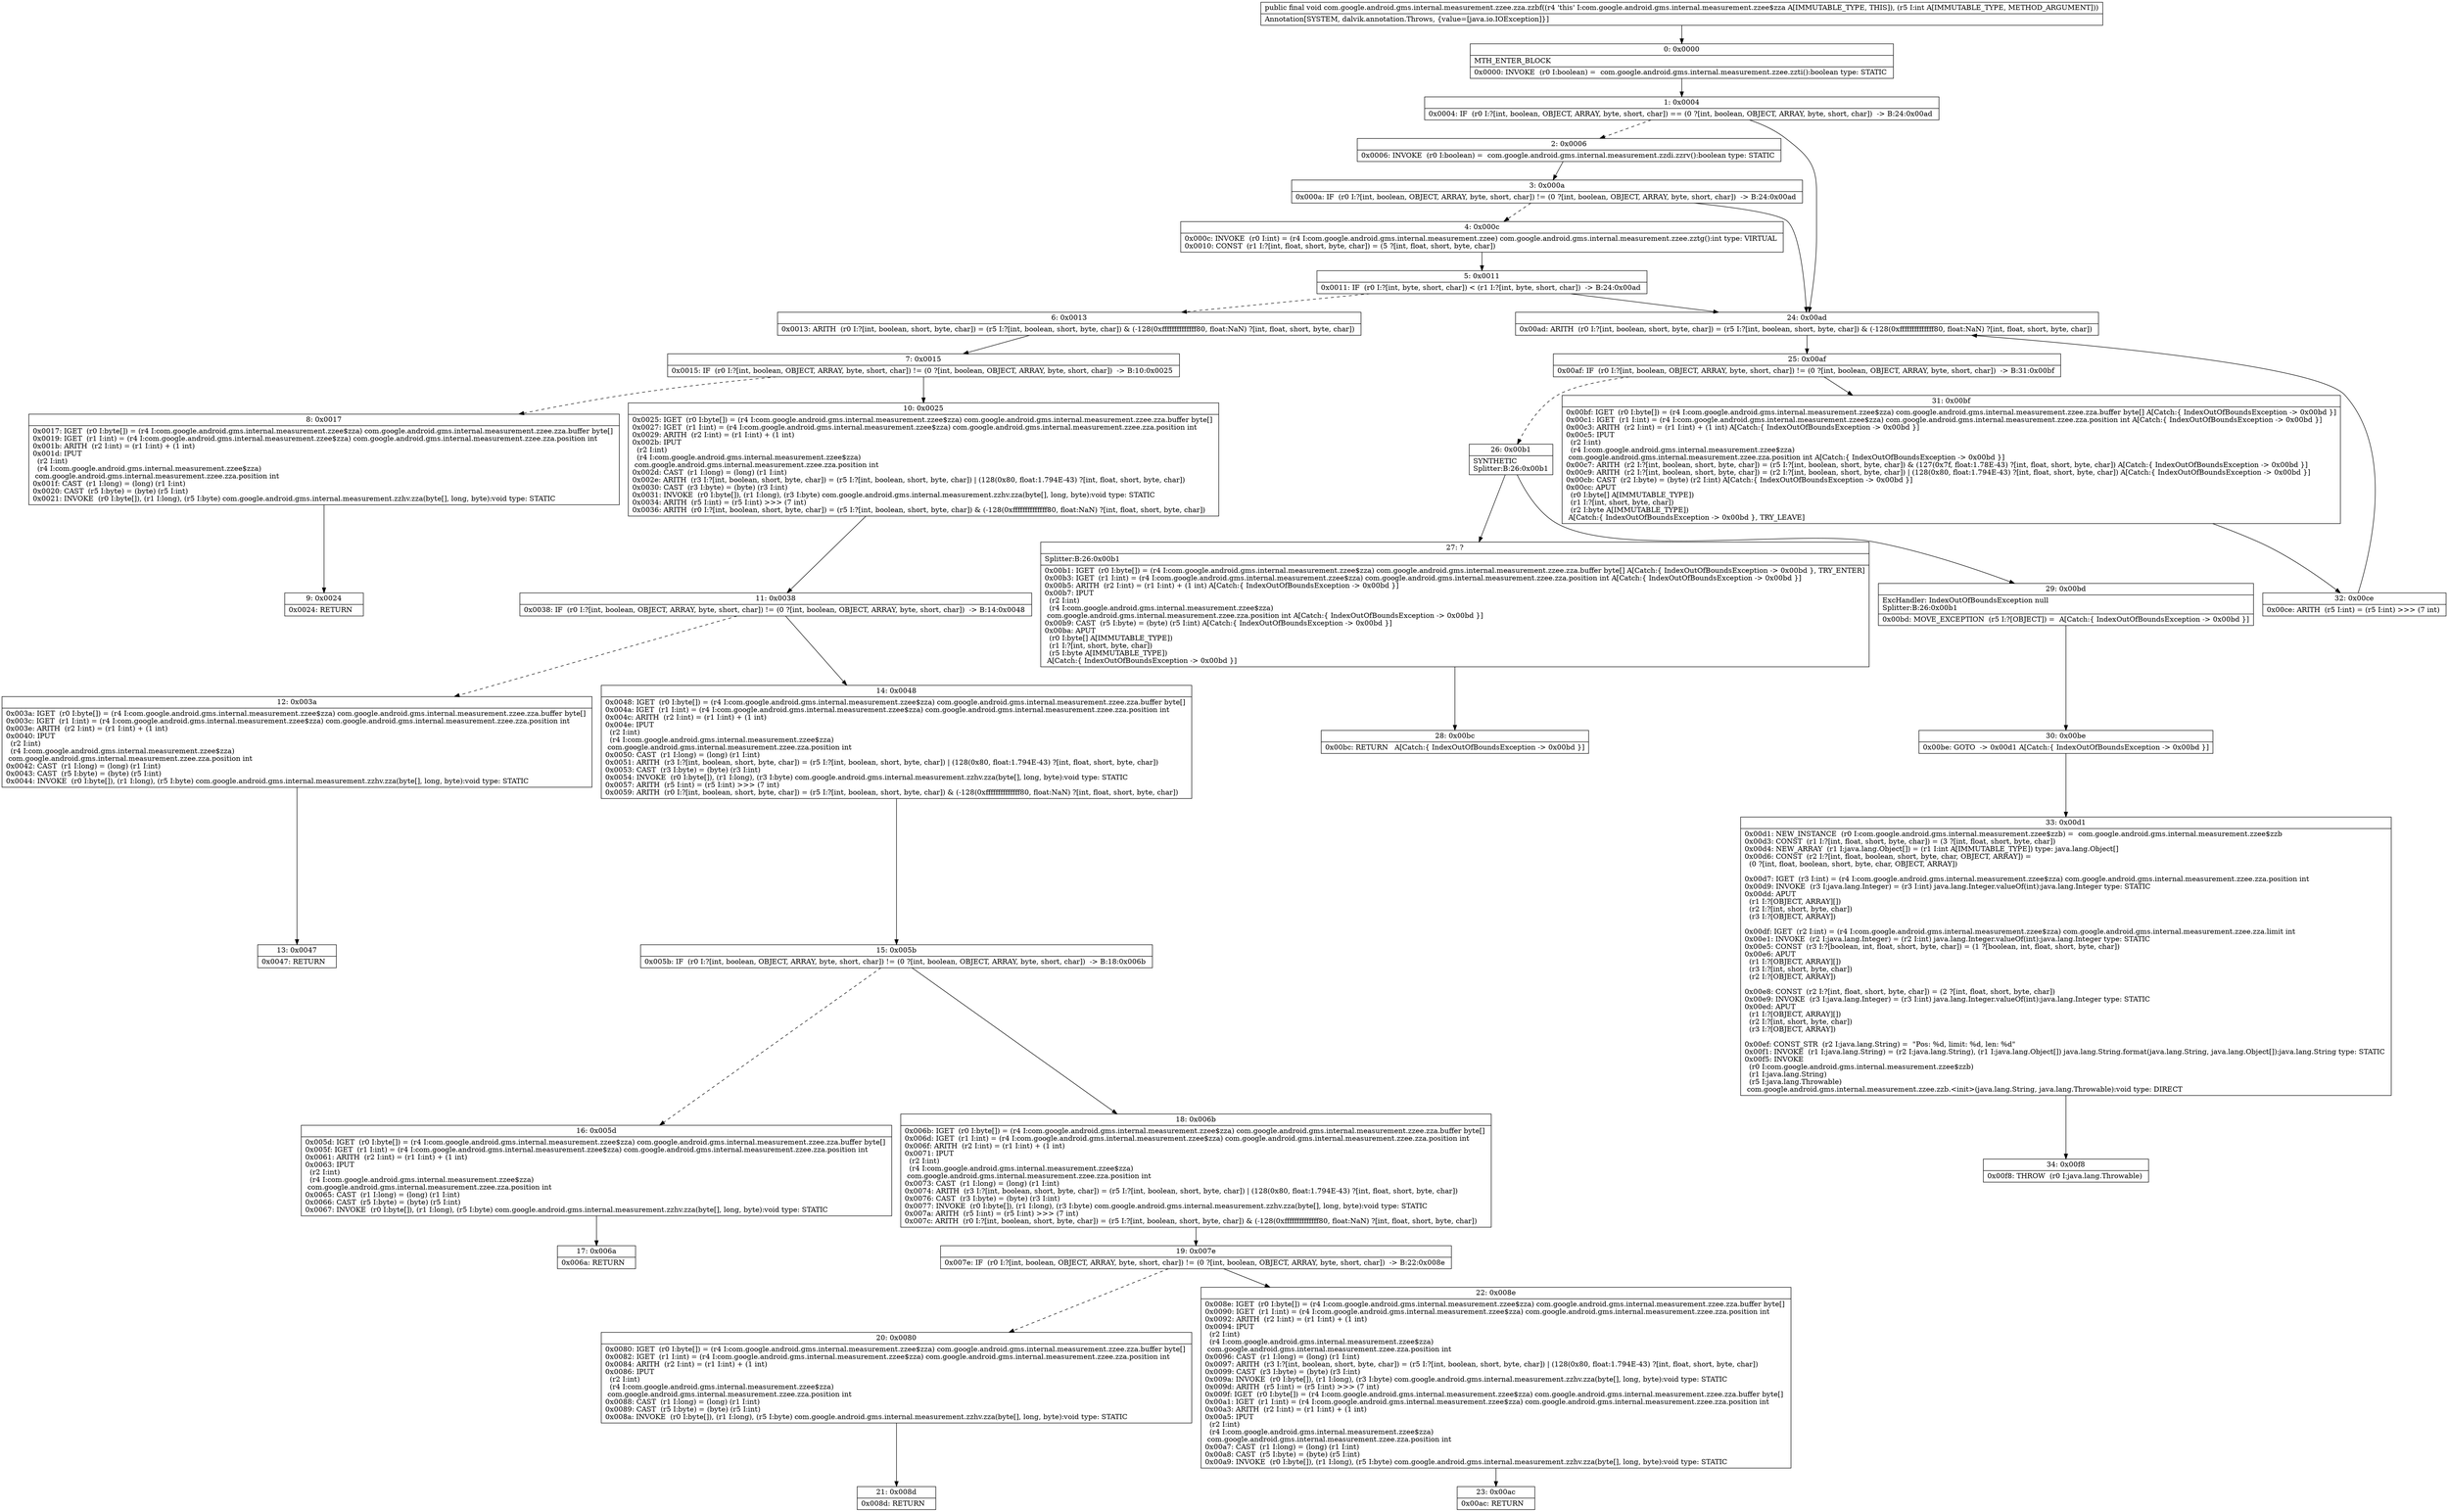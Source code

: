 digraph "CFG forcom.google.android.gms.internal.measurement.zzee.zza.zzbf(I)V" {
Node_0 [shape=record,label="{0\:\ 0x0000|MTH_ENTER_BLOCK\l|0x0000: INVOKE  (r0 I:boolean) =  com.google.android.gms.internal.measurement.zzee.zzti():boolean type: STATIC \l}"];
Node_1 [shape=record,label="{1\:\ 0x0004|0x0004: IF  (r0 I:?[int, boolean, OBJECT, ARRAY, byte, short, char]) == (0 ?[int, boolean, OBJECT, ARRAY, byte, short, char])  \-\> B:24:0x00ad \l}"];
Node_2 [shape=record,label="{2\:\ 0x0006|0x0006: INVOKE  (r0 I:boolean) =  com.google.android.gms.internal.measurement.zzdi.zzrv():boolean type: STATIC \l}"];
Node_3 [shape=record,label="{3\:\ 0x000a|0x000a: IF  (r0 I:?[int, boolean, OBJECT, ARRAY, byte, short, char]) != (0 ?[int, boolean, OBJECT, ARRAY, byte, short, char])  \-\> B:24:0x00ad \l}"];
Node_4 [shape=record,label="{4\:\ 0x000c|0x000c: INVOKE  (r0 I:int) = (r4 I:com.google.android.gms.internal.measurement.zzee) com.google.android.gms.internal.measurement.zzee.zztg():int type: VIRTUAL \l0x0010: CONST  (r1 I:?[int, float, short, byte, char]) = (5 ?[int, float, short, byte, char]) \l}"];
Node_5 [shape=record,label="{5\:\ 0x0011|0x0011: IF  (r0 I:?[int, byte, short, char]) \< (r1 I:?[int, byte, short, char])  \-\> B:24:0x00ad \l}"];
Node_6 [shape=record,label="{6\:\ 0x0013|0x0013: ARITH  (r0 I:?[int, boolean, short, byte, char]) = (r5 I:?[int, boolean, short, byte, char]) & (\-128(0xffffffffffffff80, float:NaN) ?[int, float, short, byte, char]) \l}"];
Node_7 [shape=record,label="{7\:\ 0x0015|0x0015: IF  (r0 I:?[int, boolean, OBJECT, ARRAY, byte, short, char]) != (0 ?[int, boolean, OBJECT, ARRAY, byte, short, char])  \-\> B:10:0x0025 \l}"];
Node_8 [shape=record,label="{8\:\ 0x0017|0x0017: IGET  (r0 I:byte[]) = (r4 I:com.google.android.gms.internal.measurement.zzee$zza) com.google.android.gms.internal.measurement.zzee.zza.buffer byte[] \l0x0019: IGET  (r1 I:int) = (r4 I:com.google.android.gms.internal.measurement.zzee$zza) com.google.android.gms.internal.measurement.zzee.zza.position int \l0x001b: ARITH  (r2 I:int) = (r1 I:int) + (1 int) \l0x001d: IPUT  \l  (r2 I:int)\l  (r4 I:com.google.android.gms.internal.measurement.zzee$zza)\l com.google.android.gms.internal.measurement.zzee.zza.position int \l0x001f: CAST  (r1 I:long) = (long) (r1 I:int) \l0x0020: CAST  (r5 I:byte) = (byte) (r5 I:int) \l0x0021: INVOKE  (r0 I:byte[]), (r1 I:long), (r5 I:byte) com.google.android.gms.internal.measurement.zzhv.zza(byte[], long, byte):void type: STATIC \l}"];
Node_9 [shape=record,label="{9\:\ 0x0024|0x0024: RETURN   \l}"];
Node_10 [shape=record,label="{10\:\ 0x0025|0x0025: IGET  (r0 I:byte[]) = (r4 I:com.google.android.gms.internal.measurement.zzee$zza) com.google.android.gms.internal.measurement.zzee.zza.buffer byte[] \l0x0027: IGET  (r1 I:int) = (r4 I:com.google.android.gms.internal.measurement.zzee$zza) com.google.android.gms.internal.measurement.zzee.zza.position int \l0x0029: ARITH  (r2 I:int) = (r1 I:int) + (1 int) \l0x002b: IPUT  \l  (r2 I:int)\l  (r4 I:com.google.android.gms.internal.measurement.zzee$zza)\l com.google.android.gms.internal.measurement.zzee.zza.position int \l0x002d: CAST  (r1 I:long) = (long) (r1 I:int) \l0x002e: ARITH  (r3 I:?[int, boolean, short, byte, char]) = (r5 I:?[int, boolean, short, byte, char]) \| (128(0x80, float:1.794E\-43) ?[int, float, short, byte, char]) \l0x0030: CAST  (r3 I:byte) = (byte) (r3 I:int) \l0x0031: INVOKE  (r0 I:byte[]), (r1 I:long), (r3 I:byte) com.google.android.gms.internal.measurement.zzhv.zza(byte[], long, byte):void type: STATIC \l0x0034: ARITH  (r5 I:int) = (r5 I:int) \>\>\> (7 int) \l0x0036: ARITH  (r0 I:?[int, boolean, short, byte, char]) = (r5 I:?[int, boolean, short, byte, char]) & (\-128(0xffffffffffffff80, float:NaN) ?[int, float, short, byte, char]) \l}"];
Node_11 [shape=record,label="{11\:\ 0x0038|0x0038: IF  (r0 I:?[int, boolean, OBJECT, ARRAY, byte, short, char]) != (0 ?[int, boolean, OBJECT, ARRAY, byte, short, char])  \-\> B:14:0x0048 \l}"];
Node_12 [shape=record,label="{12\:\ 0x003a|0x003a: IGET  (r0 I:byte[]) = (r4 I:com.google.android.gms.internal.measurement.zzee$zza) com.google.android.gms.internal.measurement.zzee.zza.buffer byte[] \l0x003c: IGET  (r1 I:int) = (r4 I:com.google.android.gms.internal.measurement.zzee$zza) com.google.android.gms.internal.measurement.zzee.zza.position int \l0x003e: ARITH  (r2 I:int) = (r1 I:int) + (1 int) \l0x0040: IPUT  \l  (r2 I:int)\l  (r4 I:com.google.android.gms.internal.measurement.zzee$zza)\l com.google.android.gms.internal.measurement.zzee.zza.position int \l0x0042: CAST  (r1 I:long) = (long) (r1 I:int) \l0x0043: CAST  (r5 I:byte) = (byte) (r5 I:int) \l0x0044: INVOKE  (r0 I:byte[]), (r1 I:long), (r5 I:byte) com.google.android.gms.internal.measurement.zzhv.zza(byte[], long, byte):void type: STATIC \l}"];
Node_13 [shape=record,label="{13\:\ 0x0047|0x0047: RETURN   \l}"];
Node_14 [shape=record,label="{14\:\ 0x0048|0x0048: IGET  (r0 I:byte[]) = (r4 I:com.google.android.gms.internal.measurement.zzee$zza) com.google.android.gms.internal.measurement.zzee.zza.buffer byte[] \l0x004a: IGET  (r1 I:int) = (r4 I:com.google.android.gms.internal.measurement.zzee$zza) com.google.android.gms.internal.measurement.zzee.zza.position int \l0x004c: ARITH  (r2 I:int) = (r1 I:int) + (1 int) \l0x004e: IPUT  \l  (r2 I:int)\l  (r4 I:com.google.android.gms.internal.measurement.zzee$zza)\l com.google.android.gms.internal.measurement.zzee.zza.position int \l0x0050: CAST  (r1 I:long) = (long) (r1 I:int) \l0x0051: ARITH  (r3 I:?[int, boolean, short, byte, char]) = (r5 I:?[int, boolean, short, byte, char]) \| (128(0x80, float:1.794E\-43) ?[int, float, short, byte, char]) \l0x0053: CAST  (r3 I:byte) = (byte) (r3 I:int) \l0x0054: INVOKE  (r0 I:byte[]), (r1 I:long), (r3 I:byte) com.google.android.gms.internal.measurement.zzhv.zza(byte[], long, byte):void type: STATIC \l0x0057: ARITH  (r5 I:int) = (r5 I:int) \>\>\> (7 int) \l0x0059: ARITH  (r0 I:?[int, boolean, short, byte, char]) = (r5 I:?[int, boolean, short, byte, char]) & (\-128(0xffffffffffffff80, float:NaN) ?[int, float, short, byte, char]) \l}"];
Node_15 [shape=record,label="{15\:\ 0x005b|0x005b: IF  (r0 I:?[int, boolean, OBJECT, ARRAY, byte, short, char]) != (0 ?[int, boolean, OBJECT, ARRAY, byte, short, char])  \-\> B:18:0x006b \l}"];
Node_16 [shape=record,label="{16\:\ 0x005d|0x005d: IGET  (r0 I:byte[]) = (r4 I:com.google.android.gms.internal.measurement.zzee$zza) com.google.android.gms.internal.measurement.zzee.zza.buffer byte[] \l0x005f: IGET  (r1 I:int) = (r4 I:com.google.android.gms.internal.measurement.zzee$zza) com.google.android.gms.internal.measurement.zzee.zza.position int \l0x0061: ARITH  (r2 I:int) = (r1 I:int) + (1 int) \l0x0063: IPUT  \l  (r2 I:int)\l  (r4 I:com.google.android.gms.internal.measurement.zzee$zza)\l com.google.android.gms.internal.measurement.zzee.zza.position int \l0x0065: CAST  (r1 I:long) = (long) (r1 I:int) \l0x0066: CAST  (r5 I:byte) = (byte) (r5 I:int) \l0x0067: INVOKE  (r0 I:byte[]), (r1 I:long), (r5 I:byte) com.google.android.gms.internal.measurement.zzhv.zza(byte[], long, byte):void type: STATIC \l}"];
Node_17 [shape=record,label="{17\:\ 0x006a|0x006a: RETURN   \l}"];
Node_18 [shape=record,label="{18\:\ 0x006b|0x006b: IGET  (r0 I:byte[]) = (r4 I:com.google.android.gms.internal.measurement.zzee$zza) com.google.android.gms.internal.measurement.zzee.zza.buffer byte[] \l0x006d: IGET  (r1 I:int) = (r4 I:com.google.android.gms.internal.measurement.zzee$zza) com.google.android.gms.internal.measurement.zzee.zza.position int \l0x006f: ARITH  (r2 I:int) = (r1 I:int) + (1 int) \l0x0071: IPUT  \l  (r2 I:int)\l  (r4 I:com.google.android.gms.internal.measurement.zzee$zza)\l com.google.android.gms.internal.measurement.zzee.zza.position int \l0x0073: CAST  (r1 I:long) = (long) (r1 I:int) \l0x0074: ARITH  (r3 I:?[int, boolean, short, byte, char]) = (r5 I:?[int, boolean, short, byte, char]) \| (128(0x80, float:1.794E\-43) ?[int, float, short, byte, char]) \l0x0076: CAST  (r3 I:byte) = (byte) (r3 I:int) \l0x0077: INVOKE  (r0 I:byte[]), (r1 I:long), (r3 I:byte) com.google.android.gms.internal.measurement.zzhv.zza(byte[], long, byte):void type: STATIC \l0x007a: ARITH  (r5 I:int) = (r5 I:int) \>\>\> (7 int) \l0x007c: ARITH  (r0 I:?[int, boolean, short, byte, char]) = (r5 I:?[int, boolean, short, byte, char]) & (\-128(0xffffffffffffff80, float:NaN) ?[int, float, short, byte, char]) \l}"];
Node_19 [shape=record,label="{19\:\ 0x007e|0x007e: IF  (r0 I:?[int, boolean, OBJECT, ARRAY, byte, short, char]) != (0 ?[int, boolean, OBJECT, ARRAY, byte, short, char])  \-\> B:22:0x008e \l}"];
Node_20 [shape=record,label="{20\:\ 0x0080|0x0080: IGET  (r0 I:byte[]) = (r4 I:com.google.android.gms.internal.measurement.zzee$zza) com.google.android.gms.internal.measurement.zzee.zza.buffer byte[] \l0x0082: IGET  (r1 I:int) = (r4 I:com.google.android.gms.internal.measurement.zzee$zza) com.google.android.gms.internal.measurement.zzee.zza.position int \l0x0084: ARITH  (r2 I:int) = (r1 I:int) + (1 int) \l0x0086: IPUT  \l  (r2 I:int)\l  (r4 I:com.google.android.gms.internal.measurement.zzee$zza)\l com.google.android.gms.internal.measurement.zzee.zza.position int \l0x0088: CAST  (r1 I:long) = (long) (r1 I:int) \l0x0089: CAST  (r5 I:byte) = (byte) (r5 I:int) \l0x008a: INVOKE  (r0 I:byte[]), (r1 I:long), (r5 I:byte) com.google.android.gms.internal.measurement.zzhv.zza(byte[], long, byte):void type: STATIC \l}"];
Node_21 [shape=record,label="{21\:\ 0x008d|0x008d: RETURN   \l}"];
Node_22 [shape=record,label="{22\:\ 0x008e|0x008e: IGET  (r0 I:byte[]) = (r4 I:com.google.android.gms.internal.measurement.zzee$zza) com.google.android.gms.internal.measurement.zzee.zza.buffer byte[] \l0x0090: IGET  (r1 I:int) = (r4 I:com.google.android.gms.internal.measurement.zzee$zza) com.google.android.gms.internal.measurement.zzee.zza.position int \l0x0092: ARITH  (r2 I:int) = (r1 I:int) + (1 int) \l0x0094: IPUT  \l  (r2 I:int)\l  (r4 I:com.google.android.gms.internal.measurement.zzee$zza)\l com.google.android.gms.internal.measurement.zzee.zza.position int \l0x0096: CAST  (r1 I:long) = (long) (r1 I:int) \l0x0097: ARITH  (r3 I:?[int, boolean, short, byte, char]) = (r5 I:?[int, boolean, short, byte, char]) \| (128(0x80, float:1.794E\-43) ?[int, float, short, byte, char]) \l0x0099: CAST  (r3 I:byte) = (byte) (r3 I:int) \l0x009a: INVOKE  (r0 I:byte[]), (r1 I:long), (r3 I:byte) com.google.android.gms.internal.measurement.zzhv.zza(byte[], long, byte):void type: STATIC \l0x009d: ARITH  (r5 I:int) = (r5 I:int) \>\>\> (7 int) \l0x009f: IGET  (r0 I:byte[]) = (r4 I:com.google.android.gms.internal.measurement.zzee$zza) com.google.android.gms.internal.measurement.zzee.zza.buffer byte[] \l0x00a1: IGET  (r1 I:int) = (r4 I:com.google.android.gms.internal.measurement.zzee$zza) com.google.android.gms.internal.measurement.zzee.zza.position int \l0x00a3: ARITH  (r2 I:int) = (r1 I:int) + (1 int) \l0x00a5: IPUT  \l  (r2 I:int)\l  (r4 I:com.google.android.gms.internal.measurement.zzee$zza)\l com.google.android.gms.internal.measurement.zzee.zza.position int \l0x00a7: CAST  (r1 I:long) = (long) (r1 I:int) \l0x00a8: CAST  (r5 I:byte) = (byte) (r5 I:int) \l0x00a9: INVOKE  (r0 I:byte[]), (r1 I:long), (r5 I:byte) com.google.android.gms.internal.measurement.zzhv.zza(byte[], long, byte):void type: STATIC \l}"];
Node_23 [shape=record,label="{23\:\ 0x00ac|0x00ac: RETURN   \l}"];
Node_24 [shape=record,label="{24\:\ 0x00ad|0x00ad: ARITH  (r0 I:?[int, boolean, short, byte, char]) = (r5 I:?[int, boolean, short, byte, char]) & (\-128(0xffffffffffffff80, float:NaN) ?[int, float, short, byte, char]) \l}"];
Node_25 [shape=record,label="{25\:\ 0x00af|0x00af: IF  (r0 I:?[int, boolean, OBJECT, ARRAY, byte, short, char]) != (0 ?[int, boolean, OBJECT, ARRAY, byte, short, char])  \-\> B:31:0x00bf \l}"];
Node_26 [shape=record,label="{26\:\ 0x00b1|SYNTHETIC\lSplitter:B:26:0x00b1\l}"];
Node_27 [shape=record,label="{27\:\ ?|Splitter:B:26:0x00b1\l|0x00b1: IGET  (r0 I:byte[]) = (r4 I:com.google.android.gms.internal.measurement.zzee$zza) com.google.android.gms.internal.measurement.zzee.zza.buffer byte[] A[Catch:\{ IndexOutOfBoundsException \-\> 0x00bd \}, TRY_ENTER]\l0x00b3: IGET  (r1 I:int) = (r4 I:com.google.android.gms.internal.measurement.zzee$zza) com.google.android.gms.internal.measurement.zzee.zza.position int A[Catch:\{ IndexOutOfBoundsException \-\> 0x00bd \}]\l0x00b5: ARITH  (r2 I:int) = (r1 I:int) + (1 int) A[Catch:\{ IndexOutOfBoundsException \-\> 0x00bd \}]\l0x00b7: IPUT  \l  (r2 I:int)\l  (r4 I:com.google.android.gms.internal.measurement.zzee$zza)\l com.google.android.gms.internal.measurement.zzee.zza.position int A[Catch:\{ IndexOutOfBoundsException \-\> 0x00bd \}]\l0x00b9: CAST  (r5 I:byte) = (byte) (r5 I:int) A[Catch:\{ IndexOutOfBoundsException \-\> 0x00bd \}]\l0x00ba: APUT  \l  (r0 I:byte[] A[IMMUTABLE_TYPE])\l  (r1 I:?[int, short, byte, char])\l  (r5 I:byte A[IMMUTABLE_TYPE])\l A[Catch:\{ IndexOutOfBoundsException \-\> 0x00bd \}]\l}"];
Node_28 [shape=record,label="{28\:\ 0x00bc|0x00bc: RETURN   A[Catch:\{ IndexOutOfBoundsException \-\> 0x00bd \}]\l}"];
Node_29 [shape=record,label="{29\:\ 0x00bd|ExcHandler: IndexOutOfBoundsException null\lSplitter:B:26:0x00b1\l|0x00bd: MOVE_EXCEPTION  (r5 I:?[OBJECT]) =  A[Catch:\{ IndexOutOfBoundsException \-\> 0x00bd \}]\l}"];
Node_30 [shape=record,label="{30\:\ 0x00be|0x00be: GOTO  \-\> 0x00d1 A[Catch:\{ IndexOutOfBoundsException \-\> 0x00bd \}]\l}"];
Node_31 [shape=record,label="{31\:\ 0x00bf|0x00bf: IGET  (r0 I:byte[]) = (r4 I:com.google.android.gms.internal.measurement.zzee$zza) com.google.android.gms.internal.measurement.zzee.zza.buffer byte[] A[Catch:\{ IndexOutOfBoundsException \-\> 0x00bd \}]\l0x00c1: IGET  (r1 I:int) = (r4 I:com.google.android.gms.internal.measurement.zzee$zza) com.google.android.gms.internal.measurement.zzee.zza.position int A[Catch:\{ IndexOutOfBoundsException \-\> 0x00bd \}]\l0x00c3: ARITH  (r2 I:int) = (r1 I:int) + (1 int) A[Catch:\{ IndexOutOfBoundsException \-\> 0x00bd \}]\l0x00c5: IPUT  \l  (r2 I:int)\l  (r4 I:com.google.android.gms.internal.measurement.zzee$zza)\l com.google.android.gms.internal.measurement.zzee.zza.position int A[Catch:\{ IndexOutOfBoundsException \-\> 0x00bd \}]\l0x00c7: ARITH  (r2 I:?[int, boolean, short, byte, char]) = (r5 I:?[int, boolean, short, byte, char]) & (127(0x7f, float:1.78E\-43) ?[int, float, short, byte, char]) A[Catch:\{ IndexOutOfBoundsException \-\> 0x00bd \}]\l0x00c9: ARITH  (r2 I:?[int, boolean, short, byte, char]) = (r2 I:?[int, boolean, short, byte, char]) \| (128(0x80, float:1.794E\-43) ?[int, float, short, byte, char]) A[Catch:\{ IndexOutOfBoundsException \-\> 0x00bd \}]\l0x00cb: CAST  (r2 I:byte) = (byte) (r2 I:int) A[Catch:\{ IndexOutOfBoundsException \-\> 0x00bd \}]\l0x00cc: APUT  \l  (r0 I:byte[] A[IMMUTABLE_TYPE])\l  (r1 I:?[int, short, byte, char])\l  (r2 I:byte A[IMMUTABLE_TYPE])\l A[Catch:\{ IndexOutOfBoundsException \-\> 0x00bd \}, TRY_LEAVE]\l}"];
Node_32 [shape=record,label="{32\:\ 0x00ce|0x00ce: ARITH  (r5 I:int) = (r5 I:int) \>\>\> (7 int) \l}"];
Node_33 [shape=record,label="{33\:\ 0x00d1|0x00d1: NEW_INSTANCE  (r0 I:com.google.android.gms.internal.measurement.zzee$zzb) =  com.google.android.gms.internal.measurement.zzee$zzb \l0x00d3: CONST  (r1 I:?[int, float, short, byte, char]) = (3 ?[int, float, short, byte, char]) \l0x00d4: NEW_ARRAY  (r1 I:java.lang.Object[]) = (r1 I:int A[IMMUTABLE_TYPE]) type: java.lang.Object[] \l0x00d6: CONST  (r2 I:?[int, float, boolean, short, byte, char, OBJECT, ARRAY]) = \l  (0 ?[int, float, boolean, short, byte, char, OBJECT, ARRAY])\l \l0x00d7: IGET  (r3 I:int) = (r4 I:com.google.android.gms.internal.measurement.zzee$zza) com.google.android.gms.internal.measurement.zzee.zza.position int \l0x00d9: INVOKE  (r3 I:java.lang.Integer) = (r3 I:int) java.lang.Integer.valueOf(int):java.lang.Integer type: STATIC \l0x00dd: APUT  \l  (r1 I:?[OBJECT, ARRAY][])\l  (r2 I:?[int, short, byte, char])\l  (r3 I:?[OBJECT, ARRAY])\l \l0x00df: IGET  (r2 I:int) = (r4 I:com.google.android.gms.internal.measurement.zzee$zza) com.google.android.gms.internal.measurement.zzee.zza.limit int \l0x00e1: INVOKE  (r2 I:java.lang.Integer) = (r2 I:int) java.lang.Integer.valueOf(int):java.lang.Integer type: STATIC \l0x00e5: CONST  (r3 I:?[boolean, int, float, short, byte, char]) = (1 ?[boolean, int, float, short, byte, char]) \l0x00e6: APUT  \l  (r1 I:?[OBJECT, ARRAY][])\l  (r3 I:?[int, short, byte, char])\l  (r2 I:?[OBJECT, ARRAY])\l \l0x00e8: CONST  (r2 I:?[int, float, short, byte, char]) = (2 ?[int, float, short, byte, char]) \l0x00e9: INVOKE  (r3 I:java.lang.Integer) = (r3 I:int) java.lang.Integer.valueOf(int):java.lang.Integer type: STATIC \l0x00ed: APUT  \l  (r1 I:?[OBJECT, ARRAY][])\l  (r2 I:?[int, short, byte, char])\l  (r3 I:?[OBJECT, ARRAY])\l \l0x00ef: CONST_STR  (r2 I:java.lang.String) =  \"Pos: %d, limit: %d, len: %d\" \l0x00f1: INVOKE  (r1 I:java.lang.String) = (r2 I:java.lang.String), (r1 I:java.lang.Object[]) java.lang.String.format(java.lang.String, java.lang.Object[]):java.lang.String type: STATIC \l0x00f5: INVOKE  \l  (r0 I:com.google.android.gms.internal.measurement.zzee$zzb)\l  (r1 I:java.lang.String)\l  (r5 I:java.lang.Throwable)\l com.google.android.gms.internal.measurement.zzee.zzb.\<init\>(java.lang.String, java.lang.Throwable):void type: DIRECT \l}"];
Node_34 [shape=record,label="{34\:\ 0x00f8|0x00f8: THROW  (r0 I:java.lang.Throwable) \l}"];
MethodNode[shape=record,label="{public final void com.google.android.gms.internal.measurement.zzee.zza.zzbf((r4 'this' I:com.google.android.gms.internal.measurement.zzee$zza A[IMMUTABLE_TYPE, THIS]), (r5 I:int A[IMMUTABLE_TYPE, METHOD_ARGUMENT]))  | Annotation[SYSTEM, dalvik.annotation.Throws, \{value=[java.io.IOException]\}]\l}"];
MethodNode -> Node_0;
Node_0 -> Node_1;
Node_1 -> Node_2[style=dashed];
Node_1 -> Node_24;
Node_2 -> Node_3;
Node_3 -> Node_4[style=dashed];
Node_3 -> Node_24;
Node_4 -> Node_5;
Node_5 -> Node_6[style=dashed];
Node_5 -> Node_24;
Node_6 -> Node_7;
Node_7 -> Node_8[style=dashed];
Node_7 -> Node_10;
Node_8 -> Node_9;
Node_10 -> Node_11;
Node_11 -> Node_12[style=dashed];
Node_11 -> Node_14;
Node_12 -> Node_13;
Node_14 -> Node_15;
Node_15 -> Node_16[style=dashed];
Node_15 -> Node_18;
Node_16 -> Node_17;
Node_18 -> Node_19;
Node_19 -> Node_20[style=dashed];
Node_19 -> Node_22;
Node_20 -> Node_21;
Node_22 -> Node_23;
Node_24 -> Node_25;
Node_25 -> Node_26[style=dashed];
Node_25 -> Node_31;
Node_26 -> Node_27;
Node_26 -> Node_29;
Node_27 -> Node_28;
Node_29 -> Node_30;
Node_30 -> Node_33;
Node_31 -> Node_32;
Node_32 -> Node_24;
Node_33 -> Node_34;
}

